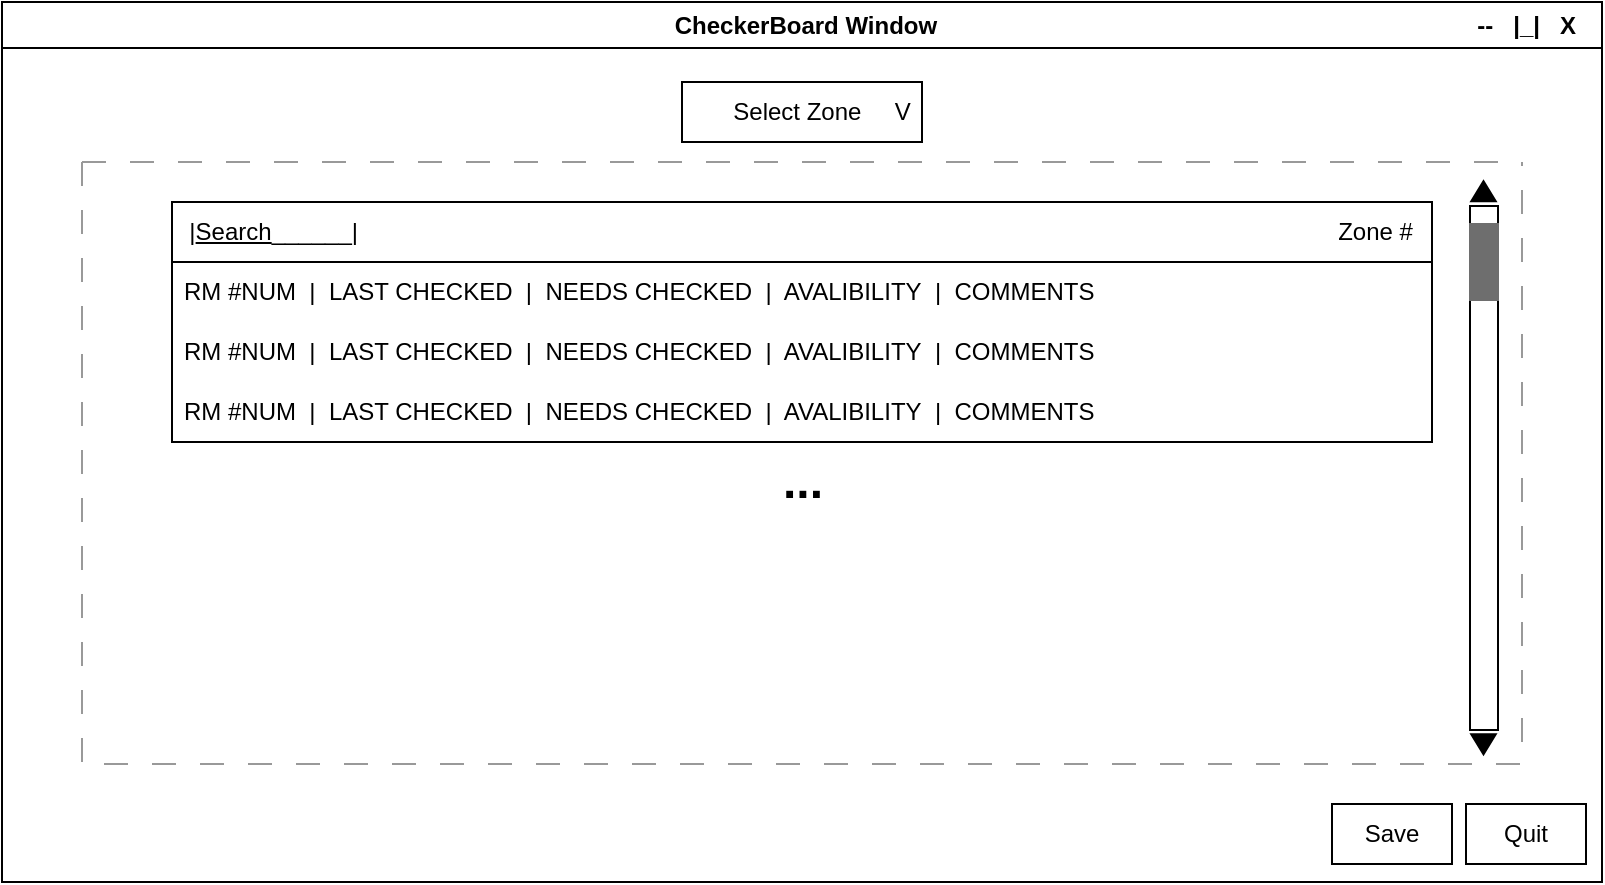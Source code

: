 <mxfile version="24.0.2" type="github">
  <diagram name="Page-1" id="C_xr2xplUemi0_1QrnJw">
    <mxGraphModel dx="1434" dy="746" grid="0" gridSize="10" guides="1" tooltips="1" connect="1" arrows="1" fold="1" page="1" pageScale="1" pageWidth="850" pageHeight="1100" math="0" shadow="0">
      <root>
        <mxCell id="0" />
        <mxCell id="1" parent="0" />
        <mxCell id="h9bticIydOetJtZIBr76-1" value="&amp;nbsp; &amp;nbsp; &amp;nbsp; &amp;nbsp; &amp;nbsp; &amp;nbsp; &amp;nbsp; &amp;nbsp; &amp;nbsp; &amp;nbsp; &amp;nbsp; &amp;nbsp; &amp;nbsp; &amp;nbsp; &amp;nbsp; &amp;nbsp; &amp;nbsp; &amp;nbsp; &amp;nbsp; &amp;nbsp; &amp;nbsp; &amp;nbsp; &amp;nbsp; &amp;nbsp; &amp;nbsp; &amp;nbsp; &amp;nbsp; &amp;nbsp; &amp;nbsp; &amp;nbsp; &amp;nbsp; &amp;nbsp; &amp;nbsp; &amp;nbsp; &amp;nbsp; &amp;nbsp; &amp;nbsp; &amp;nbsp; &amp;nbsp; &amp;nbsp; &amp;nbsp; &amp;nbsp; &amp;nbsp; &amp;nbsp; &amp;nbsp; &amp;nbsp; &amp;nbsp; &amp;nbsp; &amp;nbsp;CheckerBoard Window&amp;nbsp; &amp;nbsp; &amp;nbsp; &amp;nbsp; &amp;nbsp; &amp;nbsp; &amp;nbsp; &amp;nbsp; &amp;nbsp; &amp;nbsp; &amp;nbsp; &amp;nbsp; &amp;nbsp; &amp;nbsp; &amp;nbsp; &amp;nbsp; &amp;nbsp; &amp;nbsp; &amp;nbsp; &amp;nbsp; &amp;nbsp; &amp;nbsp; &amp;nbsp; &amp;nbsp; &amp;nbsp; &amp;nbsp; &amp;nbsp; &amp;nbsp; &amp;nbsp; &amp;nbsp; &amp;nbsp; &amp;nbsp; &amp;nbsp; &amp;nbsp; &amp;nbsp; &amp;nbsp; &amp;nbsp; &amp;nbsp; &amp;nbsp; &amp;nbsp; &amp;nbsp;--&amp;nbsp; &amp;nbsp;|_|&amp;nbsp; &amp;nbsp;X" style="swimlane;whiteSpace=wrap;html=1;" vertex="1" parent="1">
          <mxGeometry x="25" y="24" width="800" height="440" as="geometry" />
        </mxCell>
        <mxCell id="h9bticIydOetJtZIBr76-2" value="&amp;nbsp; &amp;nbsp; &amp;nbsp; Select Zone&amp;nbsp; &amp;nbsp; &amp;nbsp;V" style="rounded=0;whiteSpace=wrap;html=1;" vertex="1" parent="h9bticIydOetJtZIBr76-1">
          <mxGeometry x="340" y="40" width="120" height="30" as="geometry" />
        </mxCell>
        <mxCell id="h9bticIydOetJtZIBr76-8" value="" style="swimlane;startSize=0;strokeColor=#999999;dashed=1;dashPattern=12 12;" vertex="1" parent="h9bticIydOetJtZIBr76-1">
          <mxGeometry x="40" y="80" width="720" height="301" as="geometry" />
        </mxCell>
        <mxCell id="h9bticIydOetJtZIBr76-3" value="&amp;nbsp; |&lt;u&gt;Search&lt;/u&gt;______|&amp;nbsp; &amp;nbsp; &amp;nbsp; &amp;nbsp; &amp;nbsp; &amp;nbsp; &amp;nbsp; &amp;nbsp; &amp;nbsp; &amp;nbsp; &amp;nbsp; &amp;nbsp; &amp;nbsp; &amp;nbsp; &amp;nbsp; &amp;nbsp; &amp;nbsp; &amp;nbsp; &amp;nbsp; &amp;nbsp; &amp;nbsp; &amp;nbsp; &amp;nbsp; &amp;nbsp; &amp;nbsp; &amp;nbsp; &amp;nbsp; &amp;nbsp; &amp;nbsp; &amp;nbsp; &amp;nbsp; &amp;nbsp; &amp;nbsp; &amp;nbsp; &amp;nbsp; &amp;nbsp; &amp;nbsp; &amp;nbsp; &amp;nbsp; &amp;nbsp; &amp;nbsp; &amp;nbsp; &amp;nbsp; &amp;nbsp; &amp;nbsp; &amp;nbsp; &amp;nbsp; &amp;nbsp; &amp;nbsp; &amp;nbsp; &amp;nbsp; &amp;nbsp; &amp;nbsp; &amp;nbsp; &amp;nbsp; &amp;nbsp; &amp;nbsp; &amp;nbsp; &amp;nbsp; &amp;nbsp; &amp;nbsp; &amp;nbsp; &amp;nbsp; &amp;nbsp; &amp;nbsp; &amp;nbsp; &amp;nbsp; &amp;nbsp; &amp;nbsp; &amp;nbsp; &amp;nbsp; &amp;nbsp; &amp;nbsp; &amp;nbsp;Zone #" style="swimlane;fontStyle=0;childLayout=stackLayout;horizontal=1;startSize=30;horizontalStack=0;resizeParent=1;resizeParentMax=0;resizeLast=0;collapsible=1;marginBottom=0;whiteSpace=wrap;html=1;align=left;" vertex="1" parent="h9bticIydOetJtZIBr76-8">
          <mxGeometry x="45" y="20" width="630" height="120" as="geometry" />
        </mxCell>
        <mxCell id="h9bticIydOetJtZIBr76-4" value="RM #NUM&amp;nbsp; |&amp;nbsp; LAST CHECKED&amp;nbsp; |&amp;nbsp; NEEDS CHECKED&amp;nbsp; |&amp;nbsp; AVALIBILITY&amp;nbsp; |&amp;nbsp; COMMENTS" style="text;strokeColor=none;fillColor=none;align=left;verticalAlign=middle;spacingLeft=4;spacingRight=4;overflow=hidden;points=[[0,0.5],[1,0.5]];portConstraint=eastwest;rotatable=0;whiteSpace=wrap;html=1;" vertex="1" parent="h9bticIydOetJtZIBr76-3">
          <mxGeometry y="30" width="630" height="30" as="geometry" />
        </mxCell>
        <mxCell id="h9bticIydOetJtZIBr76-5" value="RM #NUM&amp;nbsp; |&amp;nbsp; LAST CHECKED&amp;nbsp; |&amp;nbsp; NEEDS CHECKED&amp;nbsp; |&amp;nbsp; AVALIBILITY&amp;nbsp; |&amp;nbsp; COMMENTS" style="text;strokeColor=none;fillColor=none;align=left;verticalAlign=middle;spacingLeft=4;spacingRight=4;overflow=hidden;points=[[0,0.5],[1,0.5]];portConstraint=eastwest;rotatable=0;whiteSpace=wrap;html=1;" vertex="1" parent="h9bticIydOetJtZIBr76-3">
          <mxGeometry y="60" width="630" height="30" as="geometry" />
        </mxCell>
        <mxCell id="h9bticIydOetJtZIBr76-6" value="RM #NUM&amp;nbsp; |&amp;nbsp; LAST CHECKED&amp;nbsp; |&amp;nbsp; NEEDS CHECKED&amp;nbsp; |&amp;nbsp; AVALIBILITY&amp;nbsp; |&amp;nbsp; COMMENTS" style="text;strokeColor=none;fillColor=none;align=left;verticalAlign=middle;spacingLeft=4;spacingRight=4;overflow=hidden;points=[[0,0.5],[1,0.5]];portConstraint=eastwest;rotatable=0;whiteSpace=wrap;html=1;" vertex="1" parent="h9bticIydOetJtZIBr76-3">
          <mxGeometry y="90" width="630" height="30" as="geometry" />
        </mxCell>
        <mxCell id="h9bticIydOetJtZIBr76-7" value="&lt;b&gt;&lt;font style=&quot;font-size: 24px;&quot;&gt;...&lt;/font&gt;&lt;/b&gt;" style="text;html=1;align=center;verticalAlign=middle;resizable=0;points=[];autosize=1;strokeColor=none;fillColor=none;" vertex="1" parent="h9bticIydOetJtZIBr76-8">
          <mxGeometry x="340" y="140" width="40" height="40" as="geometry" />
        </mxCell>
        <mxCell id="h9bticIydOetJtZIBr76-13" value="" style="triangle;whiteSpace=wrap;html=1;rotation=-90;fillColor=#000000;" vertex="1" parent="h9bticIydOetJtZIBr76-8">
          <mxGeometry x="695.75" y="8.5" width="10" height="12.25" as="geometry" />
        </mxCell>
        <mxCell id="h9bticIydOetJtZIBr76-9" value="Save" style="rounded=0;whiteSpace=wrap;html=1;" vertex="1" parent="h9bticIydOetJtZIBr76-1">
          <mxGeometry x="665" y="401" width="60" height="30" as="geometry" />
        </mxCell>
        <mxCell id="h9bticIydOetJtZIBr76-10" value="Quit" style="rounded=0;whiteSpace=wrap;html=1;" vertex="1" parent="h9bticIydOetJtZIBr76-1">
          <mxGeometry x="732" y="401" width="60" height="30" as="geometry" />
        </mxCell>
        <mxCell id="h9bticIydOetJtZIBr76-11" value="" style="rounded=0;whiteSpace=wrap;html=1;" vertex="1" parent="1">
          <mxGeometry x="759" y="126" width="14" height="262" as="geometry" />
        </mxCell>
        <mxCell id="h9bticIydOetJtZIBr76-12" value="" style="rounded=0;whiteSpace=wrap;html=1;fillColor=#6E6E6E;fontColor=#333333;strokeColor=#6E6E6E;" vertex="1" parent="1">
          <mxGeometry x="759" y="135" width="14" height="38" as="geometry" />
        </mxCell>
        <mxCell id="h9bticIydOetJtZIBr76-27" value="" style="triangle;whiteSpace=wrap;html=1;rotation=-90;fillColor=#000000;direction=west;" vertex="1" parent="1">
          <mxGeometry x="760.75" y="389" width="10" height="12.25" as="geometry" />
        </mxCell>
      </root>
    </mxGraphModel>
  </diagram>
</mxfile>
